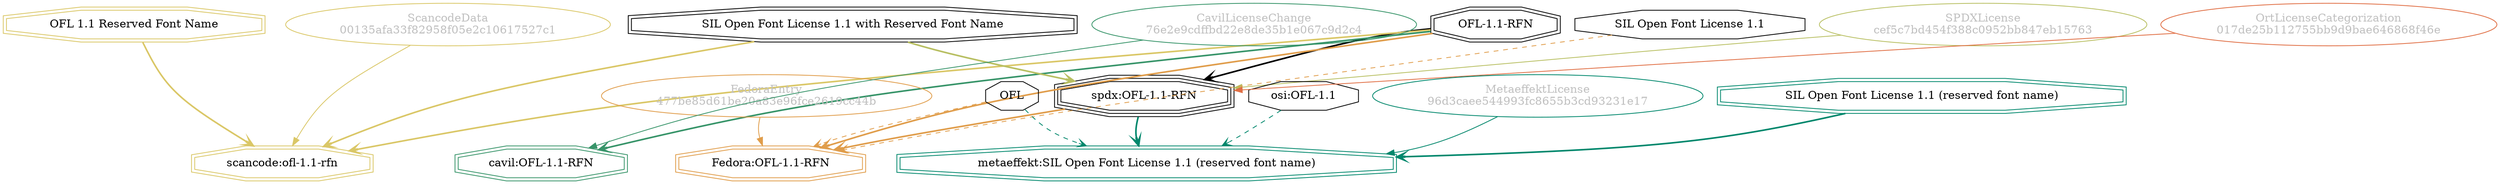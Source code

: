 strict digraph {
    node [shape=box];
    graph [splines=curved];
    3273 [label="SPDXLicense\ncef5c7bd454f388c0952bb847eb15763"
         ,fontcolor=gray
         ,color="#b8bf62"
         ,fillcolor="beige;1"
         ,shape=ellipse];
    3274 [label="spdx:OFL-1.1-RFN"
         ,shape=tripleoctagon];
    3275 [label="OFL-1.1-RFN"
         ,shape=doubleoctagon];
    3276 [label="SIL Open Font License 1.1 with Reserved Font Name"
         ,shape=doubleoctagon];
    3291 [label="SIL Open Font License 1.1"
         ,shape=octagon];
    5218 [label="osi:OFL-1.1"
         ,shape=octagon];
    8233 [label="FedoraEntry\n477be85d61be20a83e96fce2619cc44b"
         ,fontcolor=gray
         ,color="#e09d4b"
         ,fillcolor="beige;1"
         ,shape=ellipse];
    8234 [label="Fedora:OFL-1.1-RFN"
         ,color="#e09d4b"
         ,shape=doubleoctagon];
    8235 [label=OFL,shape=octagon];
    21156 [label="ScancodeData\n00135afa33f82958f05e2c10617527c1"
          ,fontcolor=gray
          ,color="#dac767"
          ,fillcolor="beige;1"
          ,shape=ellipse];
    21157 [label="scancode:ofl-1.1-rfn"
          ,color="#dac767"
          ,shape=doubleoctagon];
    21158 [label="OFL 1.1 Reserved Font Name"
          ,color="#dac767"
          ,shape=doubleoctagon];
    35123 [label="OrtLicenseCategorization\n017de25b112755bb9d9bae646868f46e"
          ,fontcolor=gray
          ,color="#e06f45"
          ,fillcolor="beige;1"
          ,shape=ellipse];
    37309 [label="CavilLicenseChange\n76e2e9cdffbd22e8de35b1e067c9d2c4"
          ,fontcolor=gray
          ,color="#379469"
          ,fillcolor="beige;1"
          ,shape=ellipse];
    37310 [label="cavil:OFL-1.1-RFN"
          ,color="#379469"
          ,shape=doubleoctagon];
    48486 [label="MetaeffektLicense\n96d3caee544993fc8655b3cd93231e17"
          ,fontcolor=gray
          ,color="#00876c"
          ,fillcolor="beige;1"
          ,shape=ellipse];
    48487 [label="metaeffekt:SIL Open Font License 1.1 (reserved font name)"
          ,color="#00876c"
          ,shape=doubleoctagon];
    48488 [label="SIL Open Font License 1.1 (reserved font name)"
          ,color="#00876c"
          ,shape=doubleoctagon];
    3273 -> 3274 [weight=0.5
                 ,color="#b8bf62"];
    3274 -> 8234 [style=bold
                 ,arrowhead=vee
                 ,weight=0.7
                 ,color="#e09d4b"];
    3274 -> 48487 [style=bold
                  ,arrowhead=vee
                  ,weight=0.7
                  ,color="#00876c"];
    3275 -> 3274 [style=bold
                 ,arrowhead=vee
                 ,weight=0.7];
    3275 -> 8234 [style=bold
                 ,arrowhead=vee
                 ,weight=0.7
                 ,color="#e09d4b"];
    3275 -> 21157 [style=bold
                  ,arrowhead=vee
                  ,weight=0.7
                  ,color="#dac767"];
    3275 -> 37310 [style=bold
                  ,arrowhead=vee
                  ,weight=0.7
                  ,color="#379469"];
    3275 -> 37310 [style=bold
                  ,arrowhead=vee
                  ,weight=0.7
                  ,color="#379469"];
    3276 -> 3274 [style=bold
                 ,arrowhead=vee
                 ,weight=0.7
                 ,color="#b8bf62"];
    3276 -> 21157 [style=bold
                  ,arrowhead=vee
                  ,weight=0.7
                  ,color="#dac767"];
    3291 -> 8234 [style=dashed
                 ,arrowhead=vee
                 ,weight=0.5
                 ,color="#e09d4b"];
    5218 -> 48487 [style=dashed
                  ,arrowhead=vee
                  ,weight=0.5
                  ,color="#00876c"];
    8233 -> 8234 [weight=0.5
                 ,color="#e09d4b"];
    8235 -> 8234 [style=dashed
                 ,arrowhead=vee
                 ,weight=0.5
                 ,color="#e09d4b"];
    8235 -> 48487 [style=dashed
                  ,arrowhead=vee
                  ,weight=0.5
                  ,color="#00876c"];
    21156 -> 21157 [weight=0.5
                   ,color="#dac767"];
    21158 -> 21157 [style=bold
                   ,arrowhead=vee
                   ,weight=0.7
                   ,color="#dac767"];
    35123 -> 3274 [weight=0.5
                  ,color="#e06f45"];
    37309 -> 37310 [weight=0.5
                   ,color="#379469"];
    48486 -> 48487 [weight=0.5
                   ,color="#00876c"];
    48488 -> 48487 [style=bold
                   ,arrowhead=vee
                   ,weight=0.7
                   ,color="#00876c"];
}

